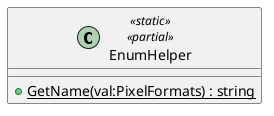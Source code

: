 @startuml
class EnumHelper <<static>> <<partial>> {
    + {static} GetName(val:PixelFormats) : string
}
@enduml
